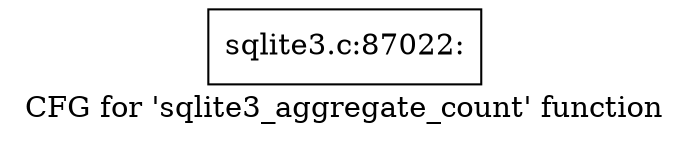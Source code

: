 digraph "CFG for 'sqlite3_aggregate_count' function" {
	label="CFG for 'sqlite3_aggregate_count' function";

	Node0x55c0f52eabb0 [shape=record,label="{sqlite3.c:87022:}"];
}
